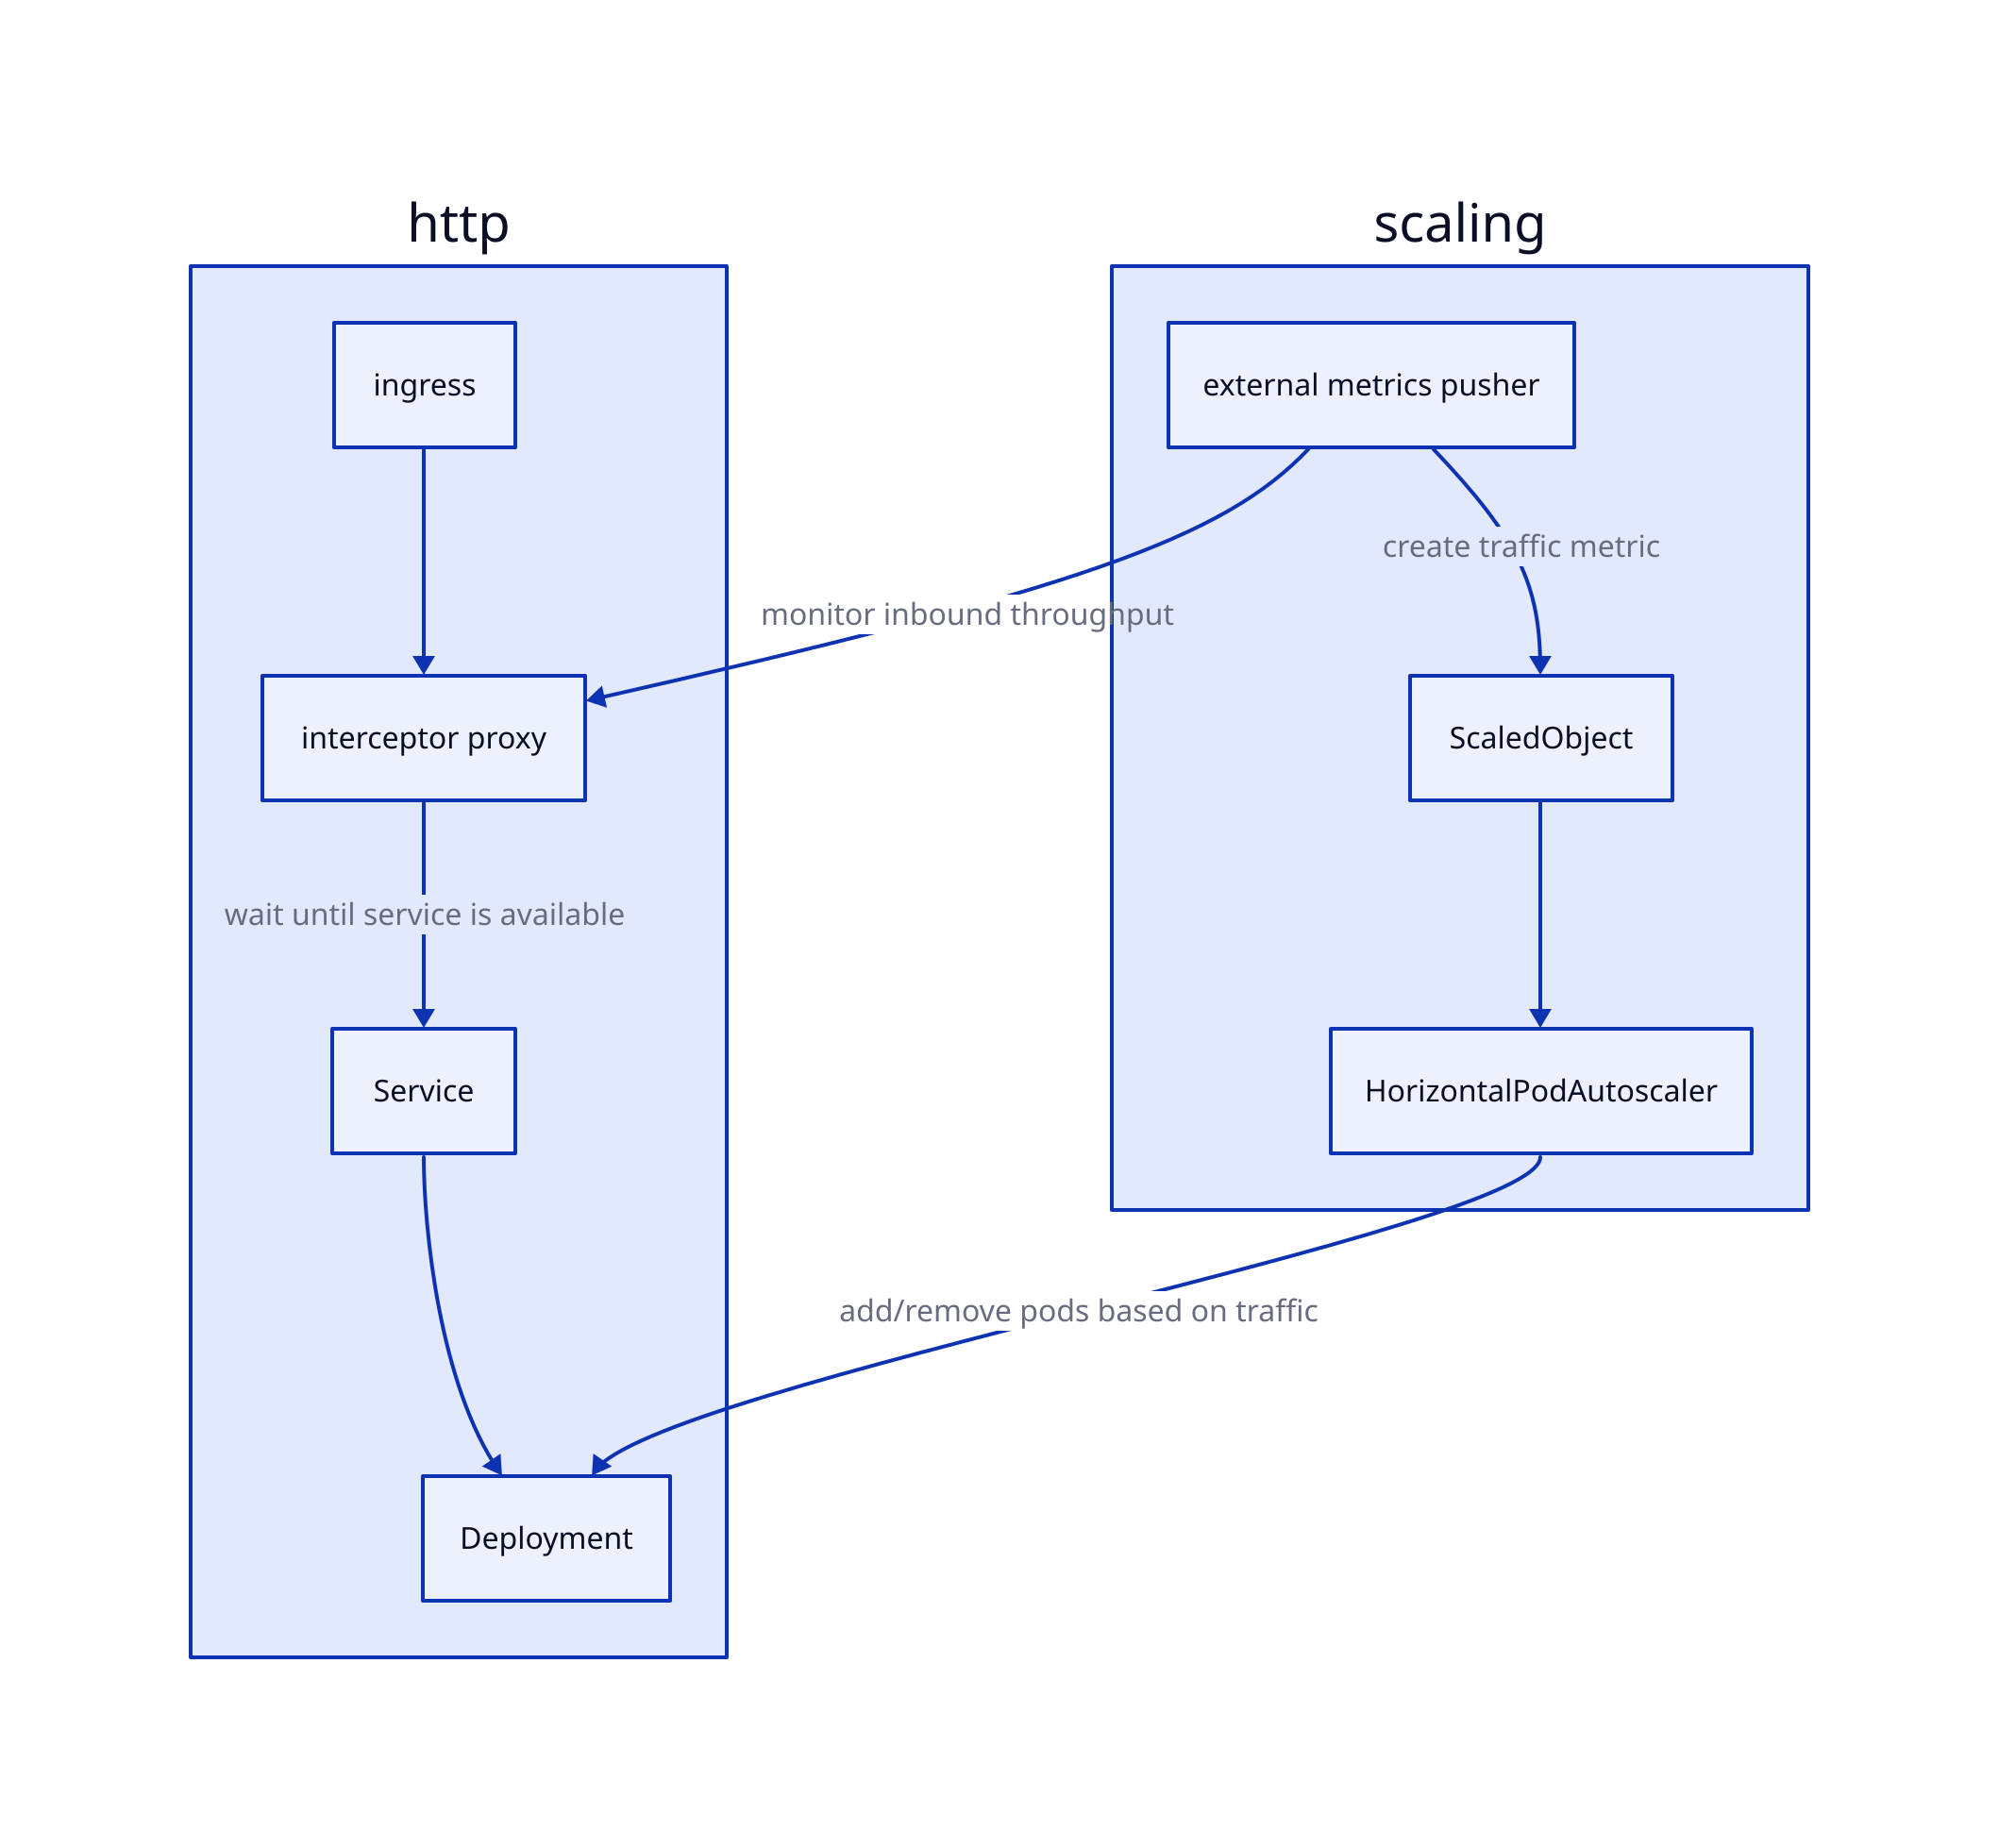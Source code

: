 http {
  ingress -> interceptor proxy
  interceptor proxy -> Service: wait until service is available
  Service -> Deployment
}

scaling.external metrics pusher -> http.interceptor proxy: monitor inbound throughput

scaling {
  external metrics pusher -> ScaledObject: create traffic metric
  ScaledObject -> HorizontalPodAutoscaler
}

scaling.HorizontalPodAutoscaler -> http.Deployment: add/remove pods based on traffic

